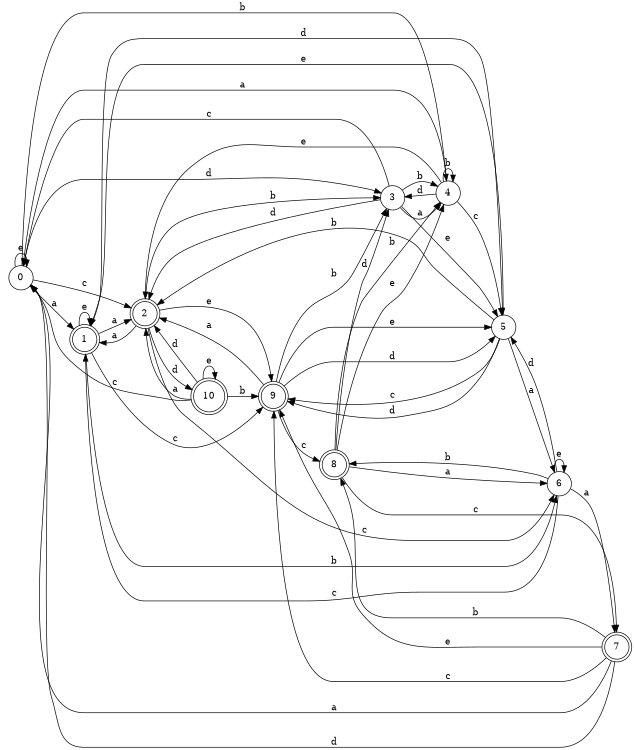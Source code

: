 digraph n9_3 {
__start0 [label="" shape="none"];

rankdir=LR;
size="8,5";

s0 [style="filled", color="black", fillcolor="white" shape="circle", label="0"];
s1 [style="rounded,filled", color="black", fillcolor="white" shape="doublecircle", label="1"];
s2 [style="rounded,filled", color="black", fillcolor="white" shape="doublecircle", label="2"];
s3 [style="filled", color="black", fillcolor="white" shape="circle", label="3"];
s4 [style="filled", color="black", fillcolor="white" shape="circle", label="4"];
s5 [style="filled", color="black", fillcolor="white" shape="circle", label="5"];
s6 [style="filled", color="black", fillcolor="white" shape="circle", label="6"];
s7 [style="rounded,filled", color="black", fillcolor="white" shape="doublecircle", label="7"];
s8 [style="rounded,filled", color="black", fillcolor="white" shape="doublecircle", label="8"];
s9 [style="rounded,filled", color="black", fillcolor="white" shape="doublecircle", label="9"];
s10 [style="rounded,filled", color="black", fillcolor="white" shape="doublecircle", label="10"];
s0 -> s1 [label="a"];
s0 -> s4 [label="b"];
s0 -> s2 [label="c"];
s0 -> s3 [label="d"];
s0 -> s0 [label="e"];
s1 -> s2 [label="a"];
s1 -> s6 [label="b"];
s1 -> s9 [label="c"];
s1 -> s5 [label="d"];
s1 -> s1 [label="e"];
s2 -> s1 [label="a"];
s2 -> s3 [label="b"];
s2 -> s6 [label="c"];
s2 -> s10 [label="d"];
s2 -> s9 [label="e"];
s3 -> s4 [label="a"];
s3 -> s4 [label="b"];
s3 -> s0 [label="c"];
s3 -> s2 [label="d"];
s3 -> s5 [label="e"];
s4 -> s0 [label="a"];
s4 -> s4 [label="b"];
s4 -> s5 [label="c"];
s4 -> s3 [label="d"];
s4 -> s2 [label="e"];
s5 -> s6 [label="a"];
s5 -> s2 [label="b"];
s5 -> s9 [label="c"];
s5 -> s9 [label="d"];
s5 -> s1 [label="e"];
s6 -> s7 [label="a"];
s6 -> s8 [label="b"];
s6 -> s1 [label="c"];
s6 -> s5 [label="d"];
s6 -> s6 [label="e"];
s7 -> s0 [label="a"];
s7 -> s8 [label="b"];
s7 -> s9 [label="c"];
s7 -> s0 [label="d"];
s7 -> s9 [label="e"];
s8 -> s6 [label="a"];
s8 -> s4 [label="b"];
s8 -> s7 [label="c"];
s8 -> s3 [label="d"];
s8 -> s4 [label="e"];
s9 -> s2 [label="a"];
s9 -> s3 [label="b"];
s9 -> s8 [label="c"];
s9 -> s5 [label="d"];
s9 -> s5 [label="e"];
s10 -> s2 [label="a"];
s10 -> s9 [label="b"];
s10 -> s0 [label="c"];
s10 -> s2 [label="d"];
s10 -> s10 [label="e"];

}